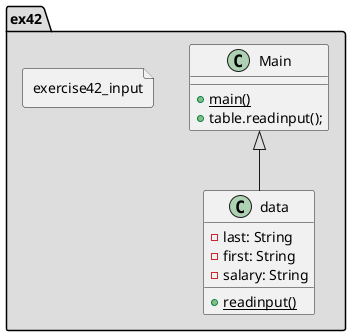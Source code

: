 @startuml
'https://plantuml.com/sequence-diagram

package "ex42" #DDDDDD {
Main <|-- data
file exercise42_input{

}
class Main{


    +{static}{method}main()
    +table.readinput();


}


class data{

        -last: String
        -first: String
        -salary: String

    +{method}{static}readinput()

    }


@enduml
